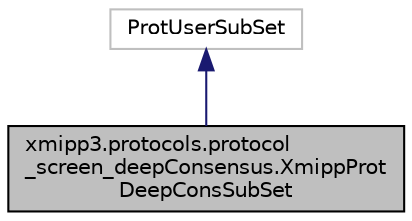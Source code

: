 digraph "xmipp3.protocols.protocol_screen_deepConsensus.XmippProtDeepConsSubSet"
{
  edge [fontname="Helvetica",fontsize="10",labelfontname="Helvetica",labelfontsize="10"];
  node [fontname="Helvetica",fontsize="10",shape=record];
  Node0 [label="xmipp3.protocols.protocol\l_screen_deepConsensus.XmippProt\lDeepConsSubSet",height=0.2,width=0.4,color="black", fillcolor="grey75", style="filled", fontcolor="black"];
  Node1 -> Node0 [dir="back",color="midnightblue",fontsize="10",style="solid",fontname="Helvetica"];
  Node1 [label="ProtUserSubSet",height=0.2,width=0.4,color="grey75", fillcolor="white", style="filled"];
}
